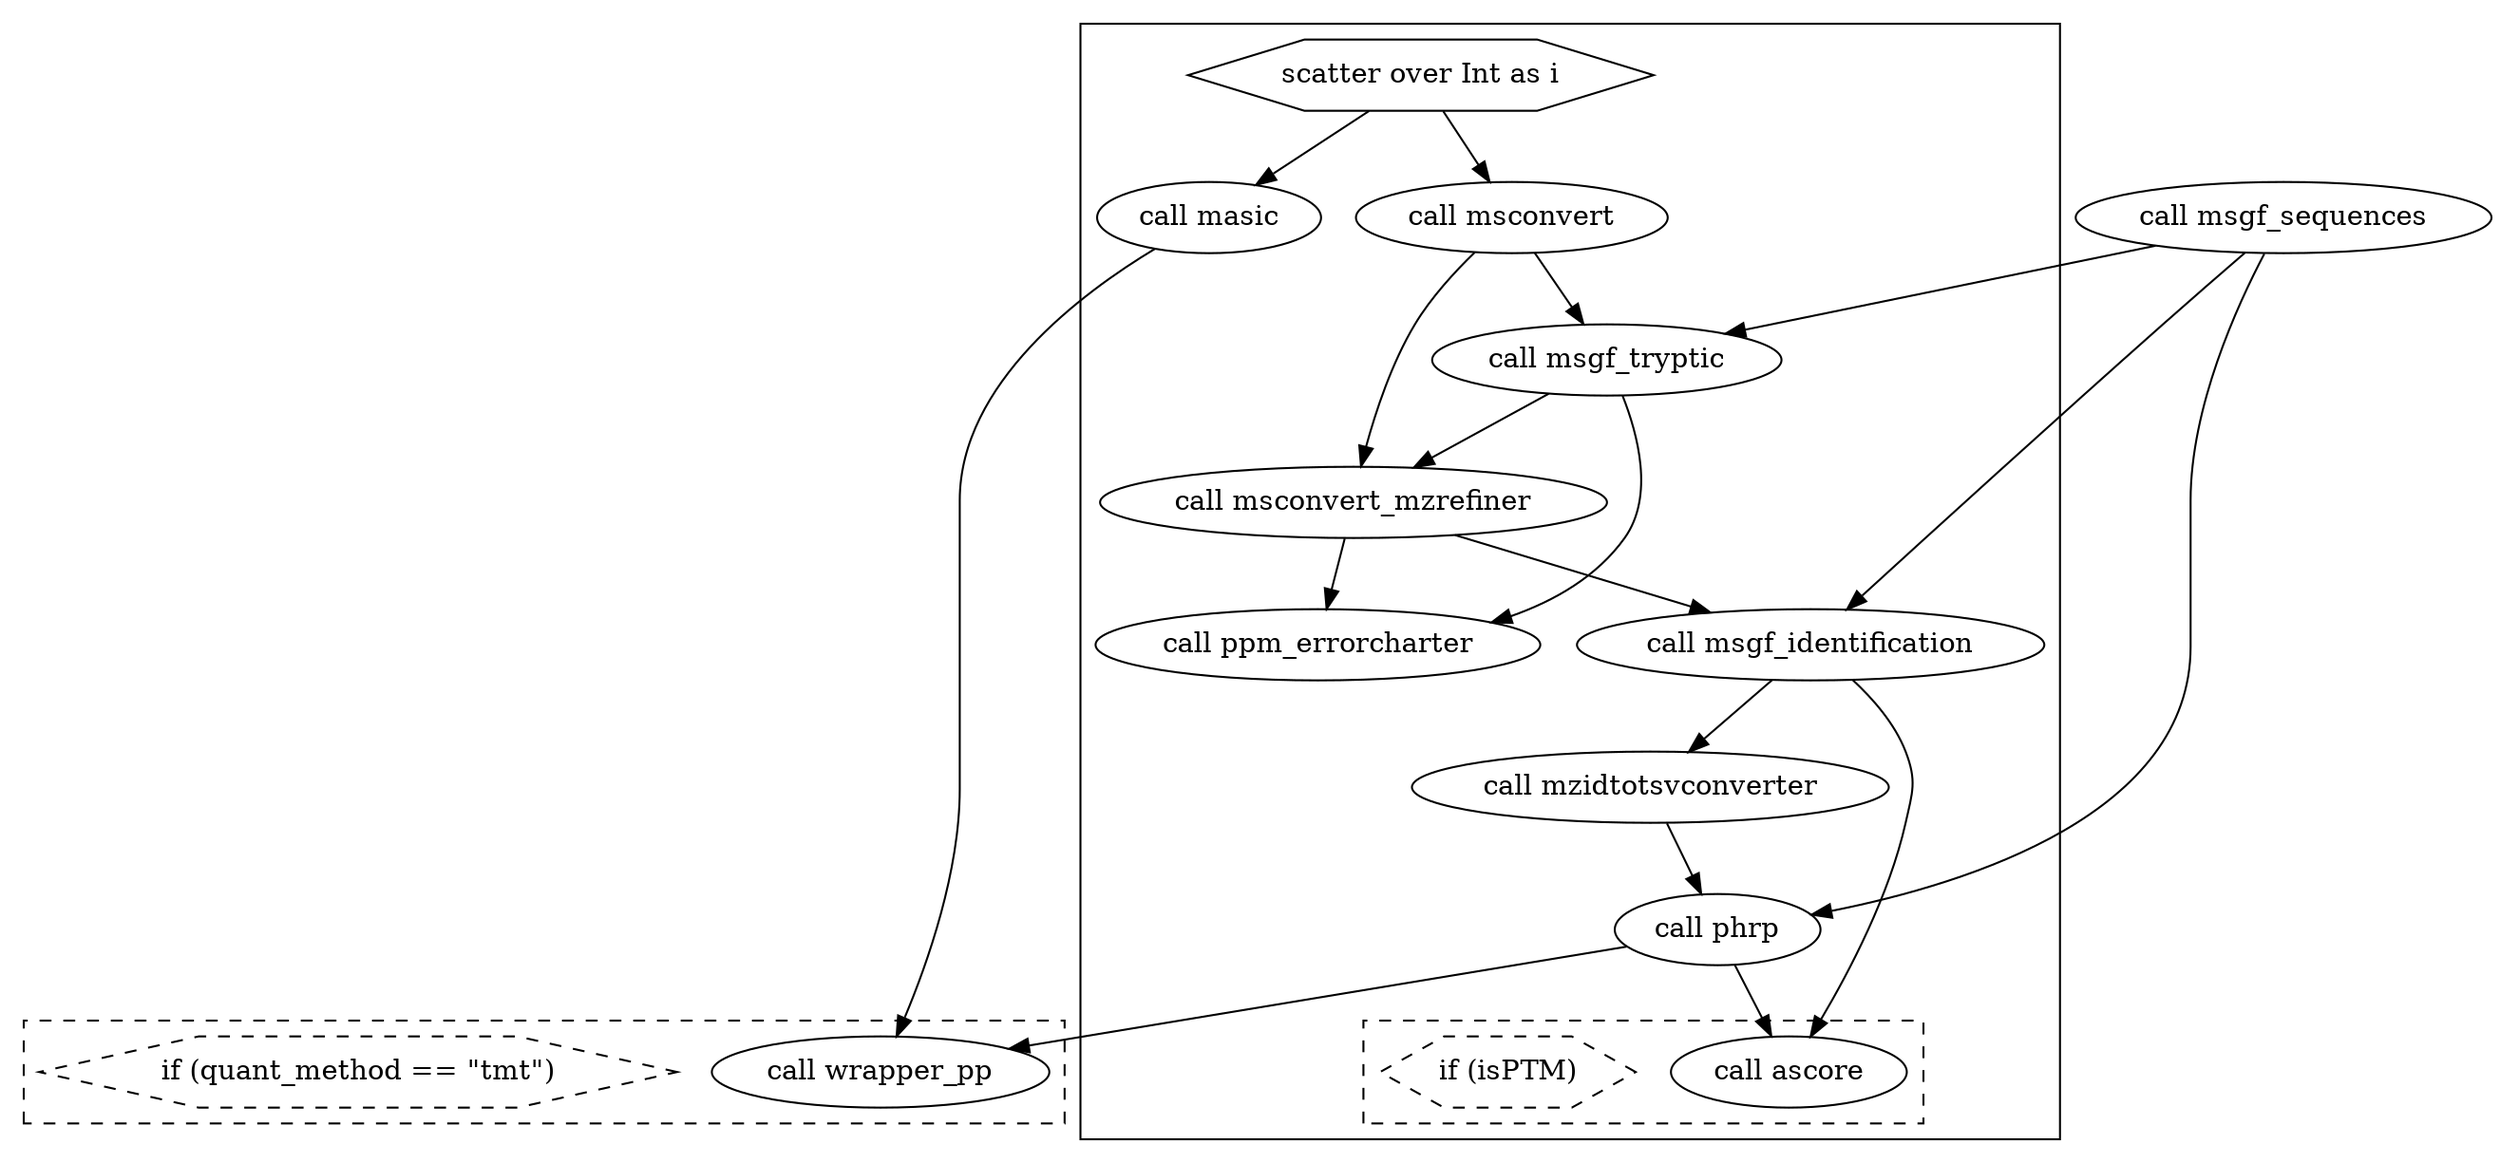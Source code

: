 digraph proteomics_msgfplus {
  #rankdir=LR;
  compound=true;

  # Links
  CALL_msgf_identification -> CALL_mzidtotsvconverter
  CALL_msconvert -> CALL_msconvert_mzrefiner
  CALL_phrp -> CALL_ascore
  CALL_msconvert -> CALL_msgf_tryptic
  CALL_msgf_sequences -> CALL_msgf_tryptic
  SCATTER_0_VARIABLE_i -> CALL_msconvert
  CALL_msgf_tryptic -> CALL_msconvert_mzrefiner
  CALL_masic -> CALL_wrapper_pp
  CALL_mzidtotsvconverter -> CALL_phrp
  CALL_msconvert_mzrefiner -> CALL_msgf_identification
  CALL_phrp -> CALL_wrapper_pp
  CALL_msgf_tryptic -> CALL_ppm_errorcharter
  CALL_msgf_identification -> CALL_ascore
  CALL_msconvert_mzrefiner -> CALL_ppm_errorcharter
  SCATTER_0_VARIABLE_i -> CALL_masic
  CALL_msgf_sequences -> CALL_phrp
  CALL_msgf_sequences -> CALL_msgf_identification

  # Nodes
  subgraph cluster_0 {
    style="filled,solid";
    fillcolor=white;
    CALL_msgf_tryptic [label="call msgf_tryptic"]
    CALL_mzidtotsvconverter [label="call mzidtotsvconverter"]
    CALL_msconvert [label="call msconvert"]
    CALL_msgf_identification [label="call msgf_identification"]
    SCATTER_0_VARIABLE_i [shape="hexagon" label="scatter over Int as i"]
    subgraph cluster_1 {
      style="filled,dashed";
      fillcolor=white;
      CALL_ascore [label="call ascore"]
      CONDITIONAL_1_EXPRESSION [shape="hexagon" label="if (isPTM)" style="dashed" ]
    }
    CALL_phrp [label="call phrp"]
    CALL_msconvert_mzrefiner [label="call msconvert_mzrefiner"]
    CALL_ppm_errorcharter [label="call ppm_errorcharter"]
    CALL_masic [label="call masic"]
  }
  subgraph cluster_2 {
    style="filled,dashed";
    fillcolor=white;
    CALL_wrapper_pp [label="call wrapper_pp"]
    CONDITIONAL_2_EXPRESSION [shape="hexagon" label="if (quant_method == \"tmt\")" style="dashed" ]
  }
  CALL_msgf_sequences [label="call msgf_sequences"]
}
